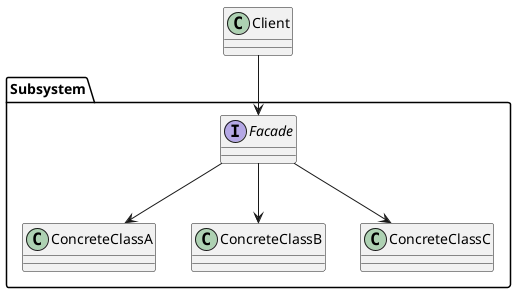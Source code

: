 @startuml
class Client
package Subsystem {
  Interface Facade
  .Client --> Facade
  Facade --> ConcreteClassA
  Facade --> ConcreteClassB
  Facade --> ConcreteClassC
}
@enduml